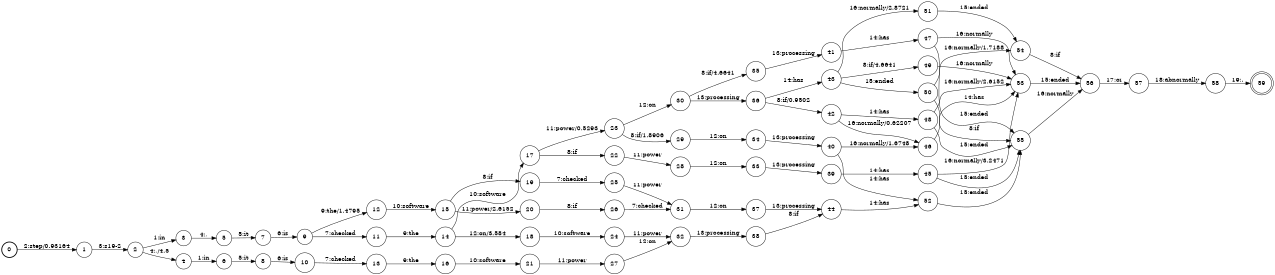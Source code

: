 digraph FST {
rankdir = LR;
size = "8.5,11";
label = "";
center = 1;
orientation = Portrait;
ranksep = "0.4";
nodesep = "0.25";
0 [label = "0", shape = circle, style = bold, fontsize = 14]
	0 -> 1 [label = "2:step/0.93164", fontsize = 14];
1 [label = "1", shape = circle, style = solid, fontsize = 14]
	1 -> 2 [label = "3:s19-2", fontsize = 14];
2 [label = "2", shape = circle, style = solid, fontsize = 14]
	2 -> 3 [label = "1:in", fontsize = 14];
	2 -> 4 [label = "4:,/4.5", fontsize = 14];
3 [label = "3", shape = circle, style = solid, fontsize = 14]
	3 -> 5 [label = "4:,", fontsize = 14];
4 [label = "4", shape = circle, style = solid, fontsize = 14]
	4 -> 6 [label = "1:in", fontsize = 14];
5 [label = "5", shape = circle, style = solid, fontsize = 14]
	5 -> 7 [label = "5:it", fontsize = 14];
6 [label = "6", shape = circle, style = solid, fontsize = 14]
	6 -> 8 [label = "5:it", fontsize = 14];
7 [label = "7", shape = circle, style = solid, fontsize = 14]
	7 -> 9 [label = "6:is", fontsize = 14];
8 [label = "8", shape = circle, style = solid, fontsize = 14]
	8 -> 10 [label = "6:is", fontsize = 14];
9 [label = "9", shape = circle, style = solid, fontsize = 14]
	9 -> 11 [label = "7:checked", fontsize = 14];
	9 -> 12 [label = "9:the/1.4795", fontsize = 14];
10 [label = "10", shape = circle, style = solid, fontsize = 14]
	10 -> 13 [label = "7:checked", fontsize = 14];
11 [label = "11", shape = circle, style = solid, fontsize = 14]
	11 -> 14 [label = "9:the", fontsize = 14];
12 [label = "12", shape = circle, style = solid, fontsize = 14]
	12 -> 15 [label = "10:software", fontsize = 14];
13 [label = "13", shape = circle, style = solid, fontsize = 14]
	13 -> 16 [label = "9:the", fontsize = 14];
14 [label = "14", shape = circle, style = solid, fontsize = 14]
	14 -> 17 [label = "10:software", fontsize = 14];
	14 -> 18 [label = "12:on/3.584", fontsize = 14];
15 [label = "15", shape = circle, style = solid, fontsize = 14]
	15 -> 19 [label = "8:if", fontsize = 14];
	15 -> 20 [label = "11:power/2.6152", fontsize = 14];
16 [label = "16", shape = circle, style = solid, fontsize = 14]
	16 -> 21 [label = "10:software", fontsize = 14];
17 [label = "17", shape = circle, style = solid, fontsize = 14]
	17 -> 22 [label = "8:if", fontsize = 14];
	17 -> 23 [label = "11:power/0.5293", fontsize = 14];
18 [label = "18", shape = circle, style = solid, fontsize = 14]
	18 -> 24 [label = "10:software", fontsize = 14];
19 [label = "19", shape = circle, style = solid, fontsize = 14]
	19 -> 25 [label = "7:checked", fontsize = 14];
20 [label = "20", shape = circle, style = solid, fontsize = 14]
	20 -> 26 [label = "8:if", fontsize = 14];
21 [label = "21", shape = circle, style = solid, fontsize = 14]
	21 -> 27 [label = "11:power", fontsize = 14];
22 [label = "22", shape = circle, style = solid, fontsize = 14]
	22 -> 28 [label = "11:power", fontsize = 14];
23 [label = "23", shape = circle, style = solid, fontsize = 14]
	23 -> 29 [label = "8:if/1.8906", fontsize = 14];
	23 -> 30 [label = "12:on", fontsize = 14];
24 [label = "24", shape = circle, style = solid, fontsize = 14]
	24 -> 32 [label = "11:power", fontsize = 14];
25 [label = "25", shape = circle, style = solid, fontsize = 14]
	25 -> 31 [label = "11:power", fontsize = 14];
26 [label = "26", shape = circle, style = solid, fontsize = 14]
	26 -> 31 [label = "7:checked", fontsize = 14];
27 [label = "27", shape = circle, style = solid, fontsize = 14]
	27 -> 32 [label = "12:on", fontsize = 14];
28 [label = "28", shape = circle, style = solid, fontsize = 14]
	28 -> 33 [label = "12:on", fontsize = 14];
29 [label = "29", shape = circle, style = solid, fontsize = 14]
	29 -> 34 [label = "12:on", fontsize = 14];
30 [label = "30", shape = circle, style = solid, fontsize = 14]
	30 -> 35 [label = "8:if/4.6641", fontsize = 14];
	30 -> 36 [label = "13:processing", fontsize = 14];
31 [label = "31", shape = circle, style = solid, fontsize = 14]
	31 -> 37 [label = "12:on", fontsize = 14];
32 [label = "32", shape = circle, style = solid, fontsize = 14]
	32 -> 38 [label = "13:processing", fontsize = 14];
33 [label = "33", shape = circle, style = solid, fontsize = 14]
	33 -> 39 [label = "13:processing", fontsize = 14];
34 [label = "34", shape = circle, style = solid, fontsize = 14]
	34 -> 40 [label = "13:processing", fontsize = 14];
35 [label = "35", shape = circle, style = solid, fontsize = 14]
	35 -> 41 [label = "13:processing", fontsize = 14];
36 [label = "36", shape = circle, style = solid, fontsize = 14]
	36 -> 42 [label = "8:if/0.9502", fontsize = 14];
	36 -> 43 [label = "14:has", fontsize = 14];
37 [label = "37", shape = circle, style = solid, fontsize = 14]
	37 -> 44 [label = "13:processing", fontsize = 14];
38 [label = "38", shape = circle, style = solid, fontsize = 14]
	38 -> 44 [label = "8:if", fontsize = 14];
39 [label = "39", shape = circle, style = solid, fontsize = 14]
	39 -> 45 [label = "14:has", fontsize = 14];
40 [label = "40", shape = circle, style = solid, fontsize = 14]
	40 -> 52 [label = "14:has", fontsize = 14];
	40 -> 46 [label = "16:normally/1.6748", fontsize = 14];
41 [label = "41", shape = circle, style = solid, fontsize = 14]
	41 -> 47 [label = "14:has", fontsize = 14];
42 [label = "42", shape = circle, style = solid, fontsize = 14]
	42 -> 48 [label = "14:has", fontsize = 14];
	42 -> 46 [label = "16:normally/0.62207", fontsize = 14];
43 [label = "43", shape = circle, style = solid, fontsize = 14]
	43 -> 49 [label = "8:if/4.6641", fontsize = 14];
	43 -> 50 [label = "15:ended", fontsize = 14];
	43 -> 51 [label = "16:normally/2.8721", fontsize = 14];
44 [label = "44", shape = circle, style = solid, fontsize = 14]
	44 -> 52 [label = "14:has", fontsize = 14];
45 [label = "45", shape = circle, style = solid, fontsize = 14]
	45 -> 55 [label = "15:ended", fontsize = 14];
	45 -> 53 [label = "16:normally/3.2471", fontsize = 14];
46 [label = "46", shape = circle, style = solid, fontsize = 14]
	46 -> 53 [label = "14:has", fontsize = 14];
47 [label = "47", shape = circle, style = solid, fontsize = 14]
	47 -> 55 [label = "15:ended", fontsize = 14];
	47 -> 53 [label = "16:normally", fontsize = 14];
48 [label = "48", shape = circle, style = solid, fontsize = 14]
	48 -> 55 [label = "15:ended", fontsize = 14];
	48 -> 53 [label = "16:normally/2.6152", fontsize = 14];
49 [label = "49", shape = circle, style = solid, fontsize = 14]
	49 -> 53 [label = "16:normally", fontsize = 14];
50 [label = "50", shape = circle, style = solid, fontsize = 14]
	50 -> 55 [label = "8:if", fontsize = 14];
	50 -> 54 [label = "16:normally/1.7188", fontsize = 14];
51 [label = "51", shape = circle, style = solid, fontsize = 14]
	51 -> 54 [label = "15:ended", fontsize = 14];
52 [label = "52", shape = circle, style = solid, fontsize = 14]
	52 -> 55 [label = "15:ended", fontsize = 14];
53 [label = "53", shape = circle, style = solid, fontsize = 14]
	53 -> 56 [label = "15:ended", fontsize = 14];
54 [label = "54", shape = circle, style = solid, fontsize = 14]
	54 -> 56 [label = "8:if", fontsize = 14];
55 [label = "55", shape = circle, style = solid, fontsize = 14]
	55 -> 56 [label = "16:normally", fontsize = 14];
56 [label = "56", shape = circle, style = solid, fontsize = 14]
	56 -> 57 [label = "17:or", fontsize = 14];
57 [label = "57", shape = circle, style = solid, fontsize = 14]
	57 -> 58 [label = "18:abnormally", fontsize = 14];
58 [label = "58", shape = circle, style = solid, fontsize = 14]
	58 -> 59 [label = "19:.", fontsize = 14];
59 [label = "59", shape = doublecircle, style = solid, fontsize = 14]
}
